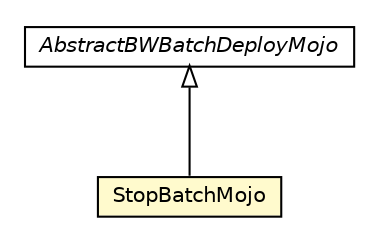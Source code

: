 #!/usr/local/bin/dot
#
# Class diagram 
# Generated by UMLGraph version R5_6-24-gf6e263 (http://www.umlgraph.org/)
#

digraph G {
	edge [fontname="Helvetica",fontsize=10,labelfontname="Helvetica",labelfontsize=10];
	node [fontname="Helvetica",fontsize=10,shape=plaintext];
	nodesep=0.25;
	ranksep=0.5;
	// fr.fastconnect.factory.tibco.bw.maven.deployment.batch.StopBatchMojo
	c4400 [label=<<table title="fr.fastconnect.factory.tibco.bw.maven.deployment.batch.StopBatchMojo" border="0" cellborder="1" cellspacing="0" cellpadding="2" port="p" bgcolor="lemonChiffon" href="./StopBatchMojo.html">
		<tr><td><table border="0" cellspacing="0" cellpadding="1">
<tr><td align="center" balign="center"> StopBatchMojo </td></tr>
		</table></td></tr>
		</table>>, URL="./StopBatchMojo.html", fontname="Helvetica", fontcolor="black", fontsize=10.0];
	// fr.fastconnect.factory.tibco.bw.maven.deployment.batch.AbstractBWBatchDeployMojo
	c4405 [label=<<table title="fr.fastconnect.factory.tibco.bw.maven.deployment.batch.AbstractBWBatchDeployMojo" border="0" cellborder="1" cellspacing="0" cellpadding="2" port="p" href="./AbstractBWBatchDeployMojo.html">
		<tr><td><table border="0" cellspacing="0" cellpadding="1">
<tr><td align="center" balign="center"><font face="Helvetica-Oblique"> AbstractBWBatchDeployMojo </font></td></tr>
		</table></td></tr>
		</table>>, URL="./AbstractBWBatchDeployMojo.html", fontname="Helvetica", fontcolor="black", fontsize=10.0];
	//fr.fastconnect.factory.tibco.bw.maven.deployment.batch.StopBatchMojo extends fr.fastconnect.factory.tibco.bw.maven.deployment.batch.AbstractBWBatchDeployMojo
	c4405:p -> c4400:p [dir=back,arrowtail=empty];
}

